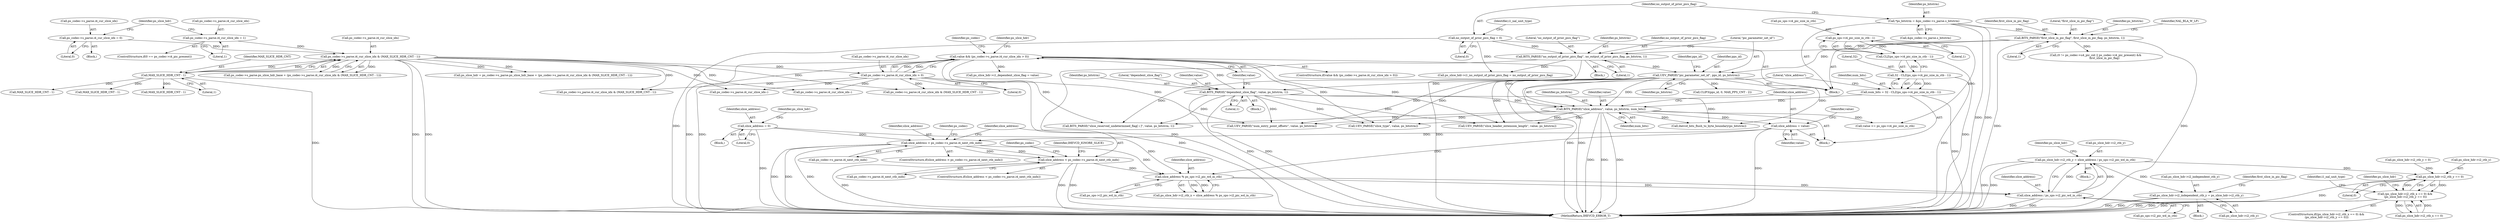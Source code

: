 digraph "0_Android_7c9be319a279654e55a6d757265f88c61a16a4d5@integer" {
"1002455" [label="(Call,ps_slice_hdr->i2_ctb_y = slice_address / ps_sps->i2_pic_wd_in_ctb)"];
"1002459" [label="(Call,slice_address / ps_sps->i2_pic_wd_in_ctb)"];
"1002450" [label="(Call,slice_address % ps_sps->i2_pic_wd_in_ctb)"];
"1000539" [label="(Call,slice_address = value)"];
"1000534" [label="(Call,BITS_PARSE(\"slice_address\", value, ps_bitstrm, num_bits))"];
"1000434" [label="(Call,value && (ps_codec->s_parse.i4_cur_slice_idx > 0))"];
"1000428" [label="(Call,BITS_PARSE(\"dependent_slice_flag\", value, ps_bitstrm, 1))"];
"1000214" [label="(Call,UEV_PARSE(\"pic_parameter_set_id\", pps_id, ps_bitstrm))"];
"1000209" [label="(Call,BITS_PARSE(\"no_output_of_prior_pics_flag\", no_output_of_prior_pics_flag, ps_bitstrm, 1))"];
"1000160" [label="(Call,no_output_of_prior_pics_flag = 0)"];
"1000195" [label="(Call,BITS_PARSE(\"first_slice_in_pic_flag\", first_slice_in_pic_flag, ps_bitstrm, 1))"];
"1000148" [label="(Call,*ps_bitstrm = &ps_codec->s_parse.s_bitstrm)"];
"1000436" [label="(Call,ps_codec->s_parse.i4_cur_slice_idx > 0)"];
"1000411" [label="(Call,ps_codec->s_parse.i4_cur_slice_idx & (MAX_SLICE_HDR_CNT - 1))"];
"1000396" [label="(Call,ps_codec->s_parse.i4_cur_slice_idx = 1)"];
"1000381" [label="(Call,ps_codec->s_parse.i4_cur_slice_idx = 0)"];
"1000417" [label="(Call,MAX_SLICE_HDR_CNT - 1)"];
"1000524" [label="(Call,num_bits = 32 - CLZ(ps_sps->i4_pic_size_in_ctb - 1))"];
"1000526" [label="(Call,32 - CLZ(ps_sps->i4_pic_size_in_ctb - 1))"];
"1000528" [label="(Call,CLZ(ps_sps->i4_pic_size_in_ctb - 1))"];
"1000529" [label="(Call,ps_sps->i4_pic_size_in_ctb - 1)"];
"1000552" [label="(Call,slice_address = 0)"];
"1001736" [label="(Call,slice_address < ps_codec->s_parse.i4_next_ctb_indx)"];
"1001714" [label="(Call,slice_address > ps_codec->s_parse.i4_next_ctb_indx)"];
"1002477" [label="(Call,ps_slice_hdr->i2_independent_ctb_y = ps_slice_hdr->i2_ctb_y)"];
"1002585" [label="(Call,ps_slice_hdr->i2_ctb_y == 0)"];
"1002579" [label="(Call,(ps_slice_hdr->i2_ctb_x == 0) &&\n (ps_slice_hdr->i2_ctb_y == 0))"];
"1000538" [label="(Identifier,num_bits)"];
"1001878" [label="(Call,UEV_PARSE(\"num_entry_point_offsets\", value, ps_bitstrm))"];
"1002467" [label="(Identifier,ps_slice_hdr)"];
"1000544" [label="(Identifier,value)"];
"1000381" [label="(Call,ps_codec->s_parse.i4_cur_slice_idx = 0)"];
"1002599" [label="(Identifier,i1_nal_unit_type)"];
"1001715" [label="(Identifier,slice_address)"];
"1002469" [label="(Block,)"];
"1000219" [label="(Identifier,pps_id)"];
"1002011" [label="(Call,ihevcd_bits_flush_to_byte_boundary(ps_bitstrm))"];
"1000199" [label="(Literal,1)"];
"1002527" [label="(Call,ps_codec->s_parse.i4_cur_slice_idx & (MAX_SLICE_HDR_CNT - 1))"];
"1002589" [label="(Literal,0)"];
"1000535" [label="(Literal,\"slice_address\")"];
"1000445" [label="(Identifier,ps_codec)"];
"1000446" [label="(Call,ps_codec->s_parse.i4_cur_slice_idx & (MAX_SLICE_HDR_CNT - 1))"];
"1000537" [label="(Identifier,ps_bitstrm)"];
"1000208" [label="(Block,)"];
"1000432" [label="(Literal,1)"];
"1000529" [label="(Call,ps_sps->i4_pic_size_in_ctb - 1)"];
"1000539" [label="(Call,slice_address = value)"];
"1000290" [label="(Call,(0 != ps_codec->u4_pic_cnt || ps_codec->i4_pic_present) &&\n                    first_slice_in_pic_flag)"];
"1000211" [label="(Identifier,no_output_of_prior_pics_flag)"];
"1002638" [label="(Call,ps_codec->s_parse.i4_cur_slice_idx--)"];
"1000435" [label="(Identifier,value)"];
"1002452" [label="(Call,ps_sps->i2_pic_wd_in_ctb)"];
"1002450" [label="(Call,slice_address % ps_sps->i2_pic_wd_in_ctb)"];
"1000431" [label="(Identifier,ps_bitstrm)"];
"1001724" [label="(Identifier,ps_codec)"];
"1000132" [label="(Block,)"];
"1002585" [label="(Call,ps_slice_hdr->i2_ctb_y == 0)"];
"1001985" [label="(Call,UEV_PARSE(\"slice_header_extension_length\", value, ps_bitstrm))"];
"1000390" [label="(ControlStructure,if(0 == ps_codec->i4_pic_present))"];
"1000412" [label="(Call,ps_codec->s_parse.i4_cur_slice_idx)"];
"1000534" [label="(Call,BITS_PARSE(\"slice_address\", value, ps_bitstrm, num_bits))"];
"1000526" [label="(Call,32 - CLZ(ps_sps->i4_pic_size_in_ctb - 1))"];
"1000404" [label="(Identifier,ps_slice_hdr)"];
"1002533" [label="(Call,MAX_SLICE_HDR_CNT - 1)"];
"1000419" [label="(Literal,1)"];
"1000382" [label="(Call,ps_codec->s_parse.i4_cur_slice_idx)"];
"1000380" [label="(Block,)"];
"1002477" [label="(Call,ps_slice_hdr->i2_independent_ctb_y = ps_slice_hdr->i2_ctb_y)"];
"1000387" [label="(Literal,0)"];
"1000397" [label="(Call,ps_codec->s_parse.i4_cur_slice_idx)"];
"1002481" [label="(Call,ps_slice_hdr->i2_ctb_y)"];
"1000162" [label="(Literal,0)"];
"1000217" [label="(Identifier,ps_bitstrm)"];
"1000429" [label="(Literal,\"dependent_slice_flag\")"];
"1000528" [label="(Call,CLZ(ps_sps->i4_pic_size_in_ctb - 1))"];
"1002446" [label="(Call,ps_slice_hdr->i2_ctb_x = slice_address % ps_sps->i2_pic_wd_in_ctb)"];
"1000165" [label="(Identifier,i1_nal_unit_type)"];
"1000215" [label="(Literal,\"pic_parameter_set_id\")"];
"1002661" [label="(MethodReturn,IHEVCD_ERROR_T)"];
"1002593" [label="(Identifier,ps_slice_hdr)"];
"1001735" [label="(ControlStructure,if(slice_address < ps_codec->s_parse.i4_next_ctb_indx))"];
"1000554" [label="(Literal,0)"];
"1000533" [label="(Literal,1)"];
"1000417" [label="(Call,MAX_SLICE_HDR_CNT - 1)"];
"1000437" [label="(Call,ps_codec->s_parse.i4_cur_slice_idx)"];
"1000543" [label="(Call,value >= ps_sps->i4_pic_size_in_ctb)"];
"1000216" [label="(Identifier,pps_id)"];
"1000149" [label="(Identifier,ps_bitstrm)"];
"1000430" [label="(Identifier,value)"];
"1000402" [label="(Literal,1)"];
"1002586" [label="(Call,ps_slice_hdr->i2_ctb_y)"];
"1000452" [label="(Call,MAX_SLICE_HDR_CNT - 1)"];
"1000411" [label="(Call,ps_codec->s_parse.i4_cur_slice_idx & (MAX_SLICE_HDR_CNT - 1))"];
"1000468" [label="(Identifier,ps_slice_hdr)"];
"1000466" [label="(Call,ps_slice_hdr->i1_dependent_slice_flag = value)"];
"1000530" [label="(Call,ps_sps->i4_pic_size_in_ctb)"];
"1002451" [label="(Identifier,slice_address)"];
"1001714" [label="(Call,slice_address > ps_codec->s_parse.i4_next_ctb_indx)"];
"1000540" [label="(Identifier,slice_address)"];
"1000552" [label="(Call,slice_address = 0)"];
"1002578" [label="(ControlStructure,if((ps_slice_hdr->i2_ctb_x == 0) &&\n (ps_slice_hdr->i2_ctb_y == 0)))"];
"1002456" [label="(Call,ps_slice_hdr->i2_ctb_y)"];
"1000598" [label="(Call,UEV_PARSE(\"slice_type\", value, ps_bitstrm))"];
"1001737" [label="(Identifier,slice_address)"];
"1002478" [label="(Call,ps_slice_hdr->i2_independent_ctb_y)"];
"1001713" [label="(ControlStructure,if(slice_address > ps_codec->s_parse.i4_next_ctb_indx))"];
"1000522" [label="(Block,)"];
"1000203" [label="(Identifier,NAL_BLA_W_LP)"];
"1002460" [label="(Identifier,slice_address)"];
"1000210" [label="(Literal,\"no_output_of_prior_pics_flag\")"];
"1000396" [label="(Call,ps_codec->s_parse.i4_cur_slice_idx = 1)"];
"1000161" [label="(Identifier,no_output_of_prior_pics_flag)"];
"1002445" [label="(Block,)"];
"1000507" [label="(Call,ps_slice_hdr->i1_no_output_of_prior_pics_flag = no_output_of_prior_pics_flag)"];
"1000541" [label="(Identifier,value)"];
"1000150" [label="(Call,&ps_codec->s_parse.s_bitstrm)"];
"1000525" [label="(Identifier,num_bits)"];
"1000551" [label="(Block,)"];
"1001716" [label="(Call,ps_codec->s_parse.i4_next_ctb_indx)"];
"1000220" [label="(Call,CLIP3(pps_id, 0, MAX_PPS_CNT - 2))"];
"1000433" [label="(ControlStructure,if(value && (ps_codec->s_parse.i4_cur_slice_idx > 0)))"];
"1000197" [label="(Identifier,first_slice_in_pic_flag)"];
"1002491" [label="(Call,ps_slice_hdr->i2_ctb_y = 0)"];
"1000209" [label="(Call,BITS_PARSE(\"no_output_of_prior_pics_flag\", no_output_of_prior_pics_flag, ps_bitstrm, 1))"];
"1001750" [label="(Identifier,ps_codec)"];
"1000442" [label="(Literal,0)"];
"1001745" [label="(Identifier,IHEVCD_IGNORE_SLICE)"];
"1000212" [label="(Identifier,ps_bitstrm)"];
"1000148" [label="(Call,*ps_bitstrm = &ps_codec->s_parse.s_bitstrm)"];
"1001736" [label="(Call,slice_address < ps_codec->s_parse.i4_next_ctb_indx)"];
"1002455" [label="(Call,ps_slice_hdr->i2_ctb_y = slice_address / ps_sps->i2_pic_wd_in_ctb)"];
"1000427" [label="(Block,)"];
"1002579" [label="(Call,(ps_slice_hdr->i2_ctb_x == 0) &&\n (ps_slice_hdr->i2_ctb_y == 0))"];
"1000524" [label="(Call,num_bits = 32 - CLZ(ps_sps->i4_pic_size_in_ctb - 1))"];
"1000214" [label="(Call,UEV_PARSE(\"pic_parameter_set_id\", pps_id, ps_bitstrm))"];
"1000553" [label="(Identifier,slice_address)"];
"1000403" [label="(Call,ps_slice_hdr = ps_codec->s_parse.ps_slice_hdr_base + (ps_codec->s_parse.i4_cur_slice_idx & (MAX_SLICE_HDR_CNT - 1)))"];
"1001738" [label="(Call,ps_codec->s_parse.i4_next_ctb_indx)"];
"1001803" [label="(Call,MAX_SLICE_HDR_CNT - 1)"];
"1002461" [label="(Call,ps_sps->i2_pic_wd_in_ctb)"];
"1002459" [label="(Call,slice_address / ps_sps->i2_pic_wd_in_ctb)"];
"1000536" [label="(Identifier,value)"];
"1000196" [label="(Literal,\"first_slice_in_pic_flag\")"];
"1002509" [label="(Identifier,first_slice_in_pic_flag)"];
"1000418" [label="(Identifier,MAX_SLICE_HDR_CNT)"];
"1000558" [label="(Identifier,ps_slice_hdr)"];
"1000195" [label="(Call,BITS_PARSE(\"first_slice_in_pic_flag\", first_slice_in_pic_flag, ps_bitstrm, 1))"];
"1000405" [label="(Call,ps_codec->s_parse.ps_slice_hdr_base + (ps_codec->s_parse.i4_cur_slice_idx & (MAX_SLICE_HDR_CNT - 1)))"];
"1001766" [label="(Call,ps_codec->s_parse.i4_cur_slice_idx--)"];
"1000428" [label="(Call,BITS_PARSE(\"dependent_slice_flag\", value, ps_bitstrm, 1))"];
"1000527" [label="(Literal,32)"];
"1002580" [label="(Call,ps_slice_hdr->i2_ctb_x == 0)"];
"1000593" [label="(Call,BITS_PARSE(\"slice_reserved_undetermined_flag[ i ]\", value, ps_bitstrm, 1))"];
"1000198" [label="(Identifier,ps_bitstrm)"];
"1000436" [label="(Call,ps_codec->s_parse.i4_cur_slice_idx > 0)"];
"1000160" [label="(Call,no_output_of_prior_pics_flag = 0)"];
"1000434" [label="(Call,value && (ps_codec->s_parse.i4_cur_slice_idx > 0))"];
"1000213" [label="(Literal,1)"];
"1002455" -> "1002445"  [label="AST: "];
"1002455" -> "1002459"  [label="CFG: "];
"1002456" -> "1002455"  [label="AST: "];
"1002459" -> "1002455"  [label="AST: "];
"1002467" -> "1002455"  [label="CFG: "];
"1002455" -> "1002661"  [label="DDG: "];
"1002455" -> "1002661"  [label="DDG: "];
"1002459" -> "1002455"  [label="DDG: "];
"1002459" -> "1002455"  [label="DDG: "];
"1002455" -> "1002477"  [label="DDG: "];
"1002455" -> "1002585"  [label="DDG: "];
"1002459" -> "1002461"  [label="CFG: "];
"1002460" -> "1002459"  [label="AST: "];
"1002461" -> "1002459"  [label="AST: "];
"1002459" -> "1002661"  [label="DDG: "];
"1002459" -> "1002661"  [label="DDG: "];
"1002450" -> "1002459"  [label="DDG: "];
"1002450" -> "1002459"  [label="DDG: "];
"1002450" -> "1002446"  [label="AST: "];
"1002450" -> "1002452"  [label="CFG: "];
"1002451" -> "1002450"  [label="AST: "];
"1002452" -> "1002450"  [label="AST: "];
"1002446" -> "1002450"  [label="CFG: "];
"1002450" -> "1002446"  [label="DDG: "];
"1002450" -> "1002446"  [label="DDG: "];
"1000539" -> "1002450"  [label="DDG: "];
"1000552" -> "1002450"  [label="DDG: "];
"1001736" -> "1002450"  [label="DDG: "];
"1001714" -> "1002450"  [label="DDG: "];
"1000539" -> "1000522"  [label="AST: "];
"1000539" -> "1000541"  [label="CFG: "];
"1000540" -> "1000539"  [label="AST: "];
"1000541" -> "1000539"  [label="AST: "];
"1000544" -> "1000539"  [label="CFG: "];
"1000539" -> "1002661"  [label="DDG: "];
"1000534" -> "1000539"  [label="DDG: "];
"1000539" -> "1001714"  [label="DDG: "];
"1000534" -> "1000522"  [label="AST: "];
"1000534" -> "1000538"  [label="CFG: "];
"1000535" -> "1000534"  [label="AST: "];
"1000536" -> "1000534"  [label="AST: "];
"1000537" -> "1000534"  [label="AST: "];
"1000538" -> "1000534"  [label="AST: "];
"1000540" -> "1000534"  [label="CFG: "];
"1000534" -> "1002661"  [label="DDG: "];
"1000534" -> "1002661"  [label="DDG: "];
"1000534" -> "1002661"  [label="DDG: "];
"1000434" -> "1000534"  [label="DDG: "];
"1000214" -> "1000534"  [label="DDG: "];
"1000428" -> "1000534"  [label="DDG: "];
"1000524" -> "1000534"  [label="DDG: "];
"1000534" -> "1000543"  [label="DDG: "];
"1000534" -> "1000593"  [label="DDG: "];
"1000534" -> "1000598"  [label="DDG: "];
"1000534" -> "1001878"  [label="DDG: "];
"1000534" -> "1001985"  [label="DDG: "];
"1000534" -> "1002011"  [label="DDG: "];
"1000434" -> "1000433"  [label="AST: "];
"1000434" -> "1000435"  [label="CFG: "];
"1000434" -> "1000436"  [label="CFG: "];
"1000435" -> "1000434"  [label="AST: "];
"1000436" -> "1000434"  [label="AST: "];
"1000445" -> "1000434"  [label="CFG: "];
"1000468" -> "1000434"  [label="CFG: "];
"1000434" -> "1002661"  [label="DDG: "];
"1000434" -> "1002661"  [label="DDG: "];
"1000428" -> "1000434"  [label="DDG: "];
"1000436" -> "1000434"  [label="DDG: "];
"1000436" -> "1000434"  [label="DDG: "];
"1000434" -> "1000466"  [label="DDG: "];
"1000434" -> "1000593"  [label="DDG: "];
"1000434" -> "1000598"  [label="DDG: "];
"1000434" -> "1001878"  [label="DDG: "];
"1000434" -> "1001985"  [label="DDG: "];
"1000428" -> "1000427"  [label="AST: "];
"1000428" -> "1000432"  [label="CFG: "];
"1000429" -> "1000428"  [label="AST: "];
"1000430" -> "1000428"  [label="AST: "];
"1000431" -> "1000428"  [label="AST: "];
"1000432" -> "1000428"  [label="AST: "];
"1000435" -> "1000428"  [label="CFG: "];
"1000428" -> "1002661"  [label="DDG: "];
"1000428" -> "1002661"  [label="DDG: "];
"1000214" -> "1000428"  [label="DDG: "];
"1000428" -> "1000593"  [label="DDG: "];
"1000428" -> "1000598"  [label="DDG: "];
"1000428" -> "1001878"  [label="DDG: "];
"1000428" -> "1001985"  [label="DDG: "];
"1000428" -> "1002011"  [label="DDG: "];
"1000214" -> "1000132"  [label="AST: "];
"1000214" -> "1000217"  [label="CFG: "];
"1000215" -> "1000214"  [label="AST: "];
"1000216" -> "1000214"  [label="AST: "];
"1000217" -> "1000214"  [label="AST: "];
"1000219" -> "1000214"  [label="CFG: "];
"1000214" -> "1002661"  [label="DDG: "];
"1000214" -> "1002661"  [label="DDG: "];
"1000209" -> "1000214"  [label="DDG: "];
"1000195" -> "1000214"  [label="DDG: "];
"1000214" -> "1000220"  [label="DDG: "];
"1000214" -> "1000593"  [label="DDG: "];
"1000214" -> "1000598"  [label="DDG: "];
"1000214" -> "1001878"  [label="DDG: "];
"1000214" -> "1001985"  [label="DDG: "];
"1000214" -> "1002011"  [label="DDG: "];
"1000209" -> "1000208"  [label="AST: "];
"1000209" -> "1000213"  [label="CFG: "];
"1000210" -> "1000209"  [label="AST: "];
"1000211" -> "1000209"  [label="AST: "];
"1000212" -> "1000209"  [label="AST: "];
"1000213" -> "1000209"  [label="AST: "];
"1000215" -> "1000209"  [label="CFG: "];
"1000209" -> "1002661"  [label="DDG: "];
"1000209" -> "1002661"  [label="DDG: "];
"1000160" -> "1000209"  [label="DDG: "];
"1000195" -> "1000209"  [label="DDG: "];
"1000209" -> "1000507"  [label="DDG: "];
"1000160" -> "1000132"  [label="AST: "];
"1000160" -> "1000162"  [label="CFG: "];
"1000161" -> "1000160"  [label="AST: "];
"1000162" -> "1000160"  [label="AST: "];
"1000165" -> "1000160"  [label="CFG: "];
"1000160" -> "1002661"  [label="DDG: "];
"1000160" -> "1000507"  [label="DDG: "];
"1000195" -> "1000132"  [label="AST: "];
"1000195" -> "1000199"  [label="CFG: "];
"1000196" -> "1000195"  [label="AST: "];
"1000197" -> "1000195"  [label="AST: "];
"1000198" -> "1000195"  [label="AST: "];
"1000199" -> "1000195"  [label="AST: "];
"1000203" -> "1000195"  [label="CFG: "];
"1000195" -> "1002661"  [label="DDG: "];
"1000195" -> "1002661"  [label="DDG: "];
"1000148" -> "1000195"  [label="DDG: "];
"1000195" -> "1000290"  [label="DDG: "];
"1000148" -> "1000132"  [label="AST: "];
"1000148" -> "1000150"  [label="CFG: "];
"1000149" -> "1000148"  [label="AST: "];
"1000150" -> "1000148"  [label="AST: "];
"1000161" -> "1000148"  [label="CFG: "];
"1000148" -> "1002661"  [label="DDG: "];
"1000148" -> "1002661"  [label="DDG: "];
"1000436" -> "1000442"  [label="CFG: "];
"1000437" -> "1000436"  [label="AST: "];
"1000442" -> "1000436"  [label="AST: "];
"1000436" -> "1002661"  [label="DDG: "];
"1000411" -> "1000436"  [label="DDG: "];
"1000436" -> "1000446"  [label="DDG: "];
"1000436" -> "1001766"  [label="DDG: "];
"1000436" -> "1002527"  [label="DDG: "];
"1000436" -> "1002638"  [label="DDG: "];
"1000411" -> "1000405"  [label="AST: "];
"1000411" -> "1000417"  [label="CFG: "];
"1000412" -> "1000411"  [label="AST: "];
"1000417" -> "1000411"  [label="AST: "];
"1000405" -> "1000411"  [label="CFG: "];
"1000411" -> "1002661"  [label="DDG: "];
"1000411" -> "1002661"  [label="DDG: "];
"1000411" -> "1000403"  [label="DDG: "];
"1000411" -> "1000403"  [label="DDG: "];
"1000411" -> "1000405"  [label="DDG: "];
"1000411" -> "1000405"  [label="DDG: "];
"1000396" -> "1000411"  [label="DDG: "];
"1000381" -> "1000411"  [label="DDG: "];
"1000417" -> "1000411"  [label="DDG: "];
"1000417" -> "1000411"  [label="DDG: "];
"1000411" -> "1000446"  [label="DDG: "];
"1000411" -> "1001766"  [label="DDG: "];
"1000411" -> "1002527"  [label="DDG: "];
"1000411" -> "1002638"  [label="DDG: "];
"1000396" -> "1000390"  [label="AST: "];
"1000396" -> "1000402"  [label="CFG: "];
"1000397" -> "1000396"  [label="AST: "];
"1000402" -> "1000396"  [label="AST: "];
"1000404" -> "1000396"  [label="CFG: "];
"1000381" -> "1000380"  [label="AST: "];
"1000381" -> "1000387"  [label="CFG: "];
"1000382" -> "1000381"  [label="AST: "];
"1000387" -> "1000381"  [label="AST: "];
"1000404" -> "1000381"  [label="CFG: "];
"1000417" -> "1000419"  [label="CFG: "];
"1000418" -> "1000417"  [label="AST: "];
"1000419" -> "1000417"  [label="AST: "];
"1000417" -> "1002661"  [label="DDG: "];
"1000417" -> "1000452"  [label="DDG: "];
"1000417" -> "1001803"  [label="DDG: "];
"1000417" -> "1002533"  [label="DDG: "];
"1000524" -> "1000522"  [label="AST: "];
"1000524" -> "1000526"  [label="CFG: "];
"1000525" -> "1000524"  [label="AST: "];
"1000526" -> "1000524"  [label="AST: "];
"1000535" -> "1000524"  [label="CFG: "];
"1000524" -> "1002661"  [label="DDG: "];
"1000526" -> "1000524"  [label="DDG: "];
"1000526" -> "1000524"  [label="DDG: "];
"1000526" -> "1000528"  [label="CFG: "];
"1000527" -> "1000526"  [label="AST: "];
"1000528" -> "1000526"  [label="AST: "];
"1000526" -> "1002661"  [label="DDG: "];
"1000528" -> "1000526"  [label="DDG: "];
"1000528" -> "1000529"  [label="CFG: "];
"1000529" -> "1000528"  [label="AST: "];
"1000528" -> "1002661"  [label="DDG: "];
"1000529" -> "1000528"  [label="DDG: "];
"1000529" -> "1000528"  [label="DDG: "];
"1000529" -> "1000533"  [label="CFG: "];
"1000530" -> "1000529"  [label="AST: "];
"1000533" -> "1000529"  [label="AST: "];
"1000529" -> "1000543"  [label="DDG: "];
"1000552" -> "1000551"  [label="AST: "];
"1000552" -> "1000554"  [label="CFG: "];
"1000553" -> "1000552"  [label="AST: "];
"1000554" -> "1000552"  [label="AST: "];
"1000558" -> "1000552"  [label="CFG: "];
"1000552" -> "1002661"  [label="DDG: "];
"1000552" -> "1001714"  [label="DDG: "];
"1001736" -> "1001735"  [label="AST: "];
"1001736" -> "1001738"  [label="CFG: "];
"1001737" -> "1001736"  [label="AST: "];
"1001738" -> "1001736"  [label="AST: "];
"1001745" -> "1001736"  [label="CFG: "];
"1001750" -> "1001736"  [label="CFG: "];
"1001736" -> "1002661"  [label="DDG: "];
"1001736" -> "1002661"  [label="DDG: "];
"1001736" -> "1002661"  [label="DDG: "];
"1001714" -> "1001736"  [label="DDG: "];
"1001714" -> "1001736"  [label="DDG: "];
"1001714" -> "1001713"  [label="AST: "];
"1001714" -> "1001716"  [label="CFG: "];
"1001715" -> "1001714"  [label="AST: "];
"1001716" -> "1001714"  [label="AST: "];
"1001724" -> "1001714"  [label="CFG: "];
"1001737" -> "1001714"  [label="CFG: "];
"1001714" -> "1002661"  [label="DDG: "];
"1001714" -> "1002661"  [label="DDG: "];
"1001714" -> "1002661"  [label="DDG: "];
"1002477" -> "1002469"  [label="AST: "];
"1002477" -> "1002481"  [label="CFG: "];
"1002478" -> "1002477"  [label="AST: "];
"1002481" -> "1002477"  [label="AST: "];
"1002509" -> "1002477"  [label="CFG: "];
"1002477" -> "1002661"  [label="DDG: "];
"1002477" -> "1002661"  [label="DDG: "];
"1002585" -> "1002579"  [label="AST: "];
"1002585" -> "1002589"  [label="CFG: "];
"1002586" -> "1002585"  [label="AST: "];
"1002589" -> "1002585"  [label="AST: "];
"1002579" -> "1002585"  [label="CFG: "];
"1002585" -> "1002661"  [label="DDG: "];
"1002585" -> "1002579"  [label="DDG: "];
"1002585" -> "1002579"  [label="DDG: "];
"1002491" -> "1002585"  [label="DDG: "];
"1002579" -> "1002578"  [label="AST: "];
"1002579" -> "1002580"  [label="CFG: "];
"1002580" -> "1002579"  [label="AST: "];
"1002593" -> "1002579"  [label="CFG: "];
"1002599" -> "1002579"  [label="CFG: "];
"1002579" -> "1002661"  [label="DDG: "];
"1002579" -> "1002661"  [label="DDG: "];
"1002579" -> "1002661"  [label="DDG: "];
"1002580" -> "1002579"  [label="DDG: "];
"1002580" -> "1002579"  [label="DDG: "];
}
